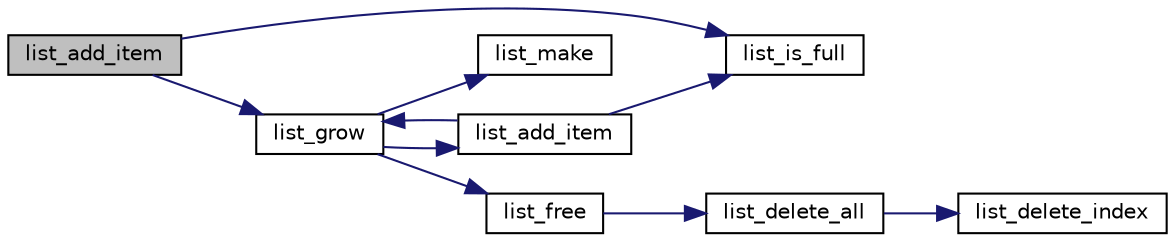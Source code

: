digraph "list_add_item"
{
  edge [fontname="Helvetica",fontsize="10",labelfontname="Helvetica",labelfontsize="10"];
  node [fontname="Helvetica",fontsize="10",shape=record];
  rankdir="LR";
  Node1 [label="list_add_item",height=0.2,width=0.4,color="black", fillcolor="grey75", style="filled" fontcolor="black"];
  Node1 -> Node2 [color="midnightblue",fontsize="10",style="solid",fontname="Helvetica"];
  Node2 [label="list_is_full",height=0.2,width=0.4,color="black", fillcolor="white", style="filled",URL="$list_8cpp.html#a8cb975f75e8368843679eef819bf3411"];
  Node1 -> Node3 [color="midnightblue",fontsize="10",style="solid",fontname="Helvetica"];
  Node3 [label="list_grow",height=0.2,width=0.4,color="black", fillcolor="white", style="filled",URL="$list_8cpp.html#a7b5b2552eb48045e21a9604c352495f3"];
  Node3 -> Node4 [color="midnightblue",fontsize="10",style="solid",fontname="Helvetica"];
  Node4 [label="list_make",height=0.2,width=0.4,color="black", fillcolor="white", style="filled",URL="$list_8cpp.html#a3e209c08118e7372be7a2a17e4c7da84"];
  Node3 -> Node5 [color="midnightblue",fontsize="10",style="solid",fontname="Helvetica"];
  Node5 [label="list_add_item",height=0.2,width=0.4,color="black", fillcolor="white", style="filled",URL="$list_8cpp.html#a70152164fde596bd03c6659b1312cad9"];
  Node5 -> Node2 [color="midnightblue",fontsize="10",style="solid",fontname="Helvetica"];
  Node5 -> Node3 [color="midnightblue",fontsize="10",style="solid",fontname="Helvetica"];
  Node3 -> Node6 [color="midnightblue",fontsize="10",style="solid",fontname="Helvetica"];
  Node6 [label="list_free",height=0.2,width=0.4,color="black", fillcolor="white", style="filled",URL="$list_8cpp.html#a71fb06615f2fcabad215b107af43d1c3"];
  Node6 -> Node7 [color="midnightblue",fontsize="10",style="solid",fontname="Helvetica"];
  Node7 [label="list_delete_all",height=0.2,width=0.4,color="black", fillcolor="white", style="filled",URL="$list_8cpp.html#aa324cc75820e2e5835b20d58c25afaeb"];
  Node7 -> Node8 [color="midnightblue",fontsize="10",style="solid",fontname="Helvetica"];
  Node8 [label="list_delete_index",height=0.2,width=0.4,color="black", fillcolor="white", style="filled",URL="$list_8cpp.html#a3f4a9bc319227ff077e7d74343e9950a"];
}
